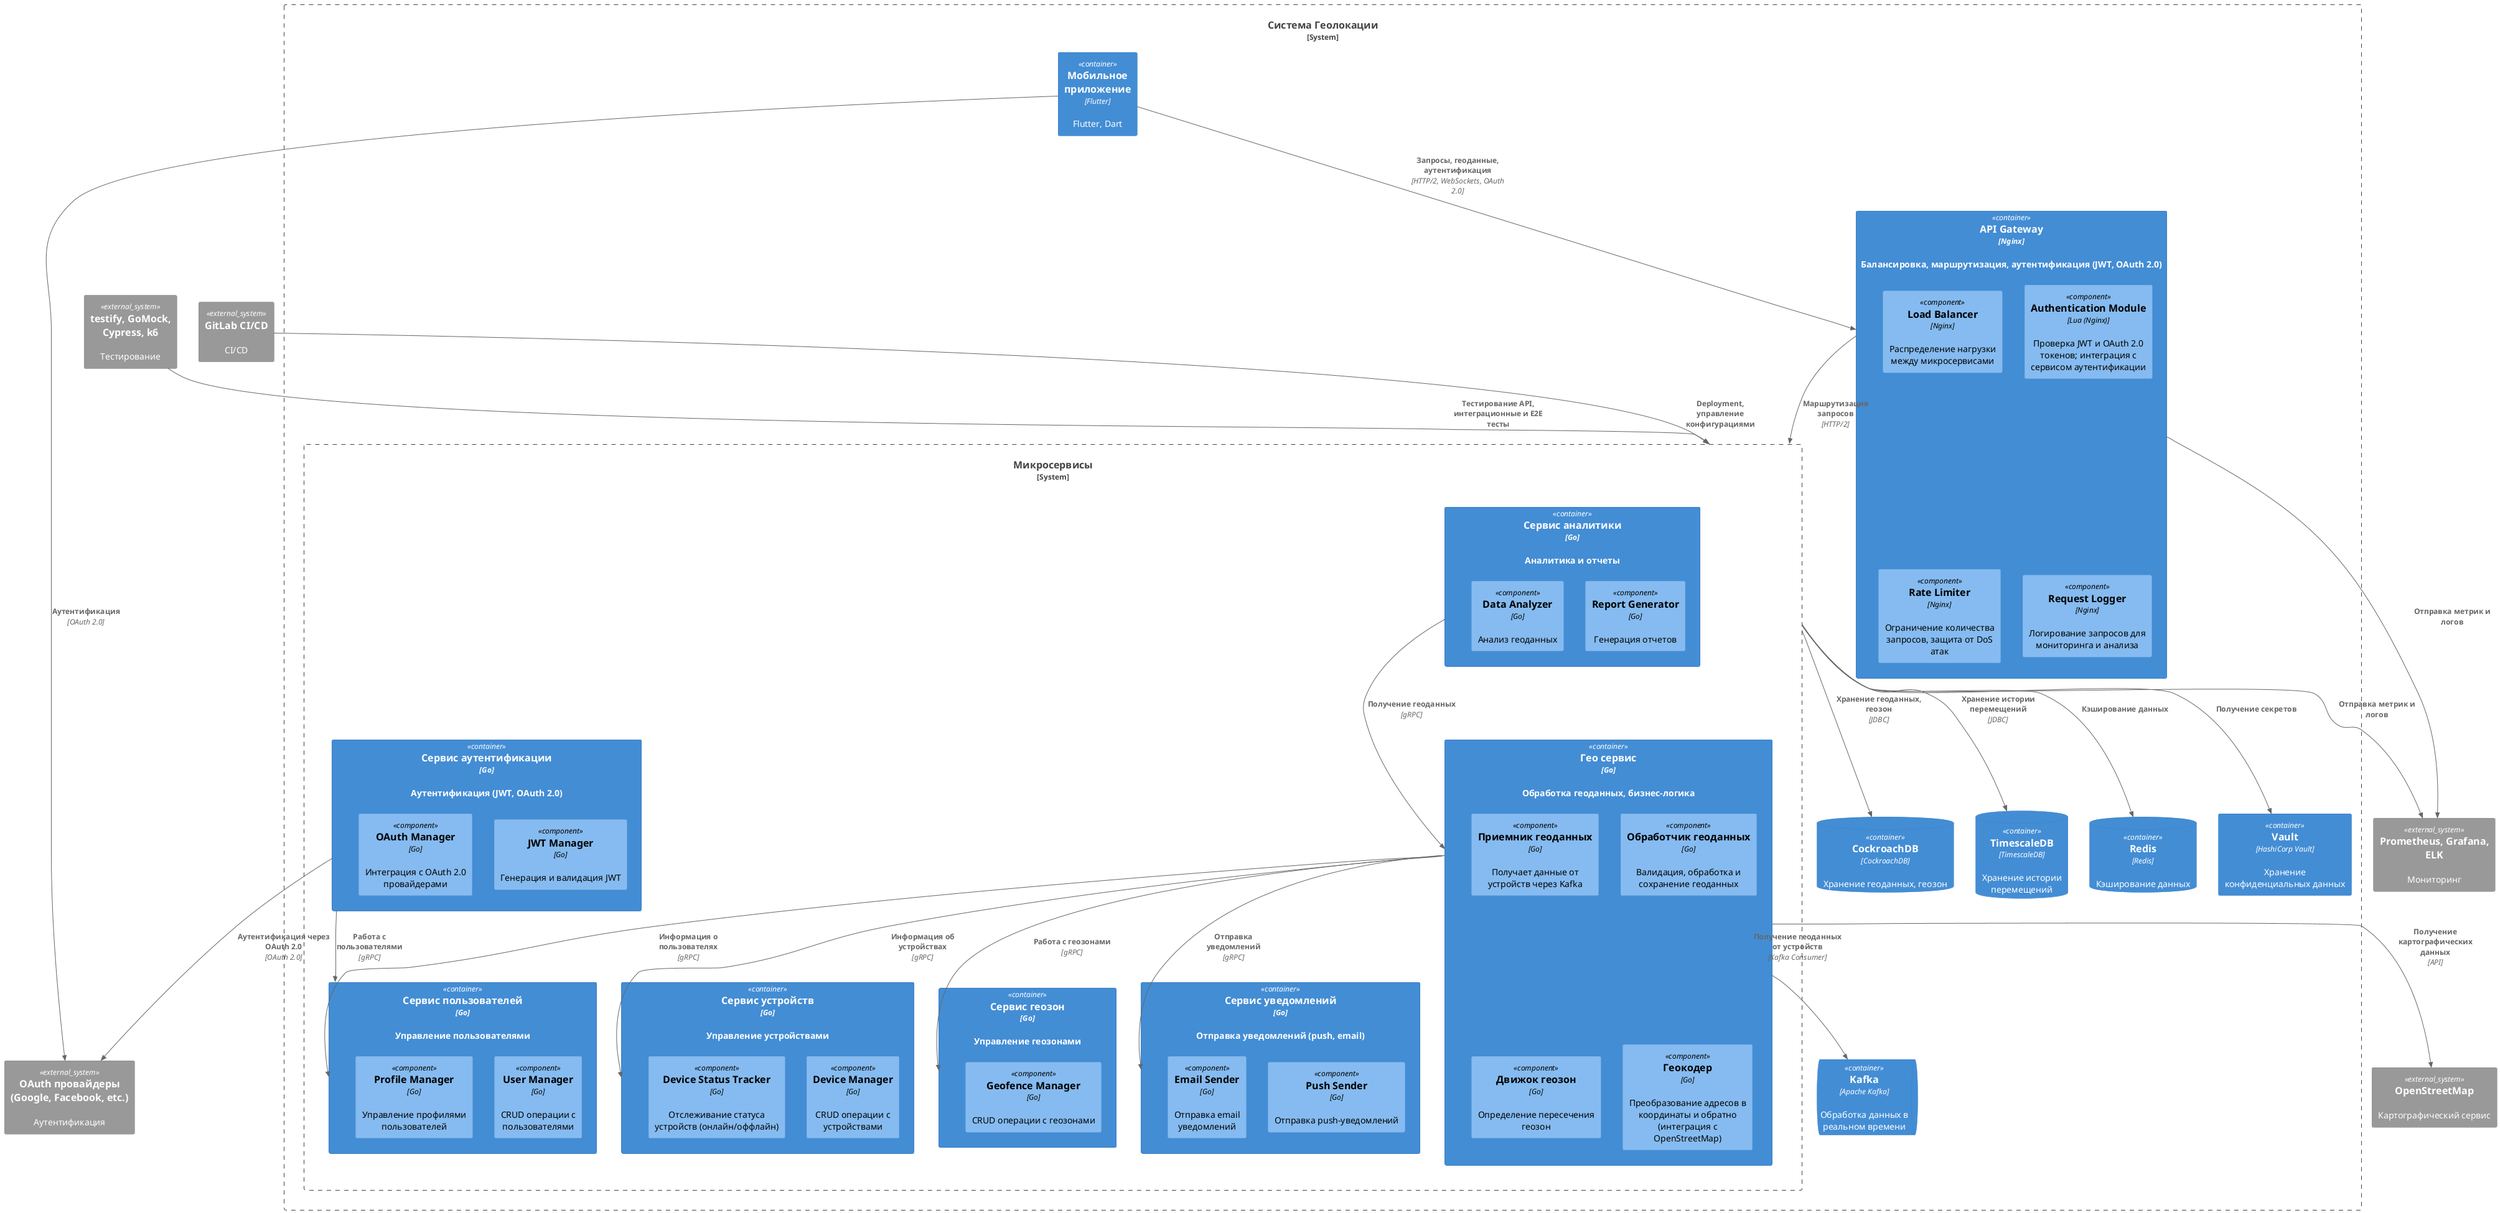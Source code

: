 @startuml Components
!include <C4/C4_Component>

System_Boundary(c1, "Система Геолокации") {

  Container(api_gateway, "API Gateway", "Nginx", "Балансировка, маршрутизация, аутентификация (JWT, OAuth 2.0)") {
    Component(load_balancer, "Load Balancer", "Nginx", "Распределение нагрузки между микросервисами")
    Component(auth_module, "Authentication Module", "Lua (Nginx)", "Проверка JWT и OAuth 2.0 токенов; интеграция с сервисом аутентификации")
    Component(rate_limiter, "Rate Limiter", "Nginx", "Ограничение количества запросов, защита от DoS атак")
    Component(request_logger, "Request Logger", "Nginx", "Логирование запросов для мониторинга и анализа")
  }

  System_Boundary(microservices, "Микросервисы") {
    Container(geo_service, "Гео сервис", "Go", "Обработка геоданных, бизнес-логика") {
        Component(location_receiver, "Приемник геоданных", "Go", "Получает данные от устройств через Kafka")
        Component(location_processor, "Обработчик геоданных", "Go", "Валидация, обработка и сохранение геоданных")
        Component(geofence_engine, "Движок геозон", "Go", "Определение пересечения геозон")
        Component(geocoder, "Геокодер", "Go", "Преобразование адресов в координаты и обратно (интеграция с OpenStreetMap)")
    }
    Container(auth_service, "Сервис аутентификации", "Go", "Аутентификация (JWT, OAuth 2.0)") {
        Component(jwt_manager, "JWT Manager", "Go", "Генерация и валидация JWT")
        Component(oauth_manager, "OAuth Manager", "Go", "Интеграция с OAuth 2.0 провайдерами")
    }
    Container(user_service, "Сервис пользователей", "Go", "Управление пользователями") {
        Component(user_manager, "User Manager", "Go", "CRUD операции с пользователями")
        Component(profile_manager, "Profile Manager", "Go", "Управление профилями пользователей")
    }
    Container(device_service, "Сервис устройств", "Go", "Управление устройствами") {
        Component(device_manager, "Device Manager", "Go", "CRUD операции с устройствами")
        Component(device_status_tracker, "Device Status Tracker", "Go", "Отслеживание статуса устройств (онлайн/оффлайн)")      
    }
    Container(geofence_service, "Сервис геозон", "Go", "Управление геозонами") {
       Component(geofence_manager, "Geofence Manager", "Go", "CRUD операции с геозонами")
    }
    Container(notification_service, "Сервис уведомлений", "Go", "Отправка уведомлений (push, email)") {
       Component(push_sender, "Push Sender", "Go", "Отправка push-уведомлений")
       Component(email_sender, "Email Sender", "Go", "Отправка email уведомлений")
    }
    Container(analytics_service, "Сервис аналитики", "Go", "Аналитика и отчеты") {
        Component(report_generator, "Report Generator", "Go", "Генерация отчетов")
        Component(data_analyzer, "Data Analyzer", "Go", "Анализ геоданных")
    }

    Rel(geo_service, geofence_service, "Работа с геозонами", "gRPC")
    Rel(geo_service, notification_service, "Отправка уведомлений", "gRPC")
    Rel(geo_service, device_service, "Информация об устройствах", "gRPC")
    Rel(geo_service, user_service, "Информация о пользователях", "gRPC")
    Rel(auth_service, user_service, "Работа с пользователями", "gRPC")
    Rel(analytics_service, geo_service, "Получение геоданных", "gRPC")

  }

    Container(mobile_app, "Мобильное приложение", "Flutter", "Flutter, Dart")

    Rel(mobile_app, api_gateway, "Запросы, геоданные, аутентификация", "HTTP/2, WebSockets, OAuth 2.0")
    Rel(api_gateway, microservices, "Маршрутизация запросов", "HTTP/2")

  ContainerDb(cockroachdb, "CockroachDB", "CockroachDB", "Хранение геоданных, геозон")
  ContainerDb(timescaledb, "TimescaleDB", "TimescaleDB", "Хранение истории перемещений")
  ContainerDb(redis, "Redis", "Redis", "Кэширование данных")
  ContainerQueue(kafka, "Kafka", "Apache Kafka", "Обработка данных в реальном времени")
  Container(vault, "Vault", "HashiCorp Vault", "Хранение конфиденциальных данных")

}

Rel(microservices, cockroachdb, "Хранение геоданных, геозон", "JDBC")
Rel(microservices, timescaledb, "Хранение истории перемещений", "JDBC")
Rel(microservices, redis, "Кэширование данных", "")
Rel(geo_service, kafka, "Получение геоданных от устройств", "Kafka Consumer")
Rel(microservices, vault, "Получение секретов", "")

System_Ext(openstreetmap, "OpenStreetMap", "Картографический сервис")
Rel(geo_service, openstreetmap, "Получение картографических данных", "API")

System_Ext(oauth_providers, "OAuth провайдеры (Google, Facebook, etc.)", "Аутентификация")
Rel(auth_service, oauth_providers, "Аутентификация через OAuth 2.0", "OAuth 2.0")
Rel(mobile_app, oauth_providers, "Аутентификация", "OAuth 2.0")

System_Ext(gitlab_ci, "GitLab CI/CD", "CI/CD")
Rel(gitlab_ci, microservices, "Deployment, управление конфигурациями", "")

System_Ext(monitoring_tools, "Prometheus, Grafana, ELK", "Мониторинг")
Rel(microservices, monitoring_tools,"Отправка метрик и логов", "")
Rel(api_gateway, monitoring_tools, "Отправка метрик и логов", "")

System_Ext(testing_tools, "testify, GoMock, Cypress, k6", "Тестирование")
Rel(testing_tools, microservices, "Тестирование API, интеграционные и E2E тесты", "")

@enduml